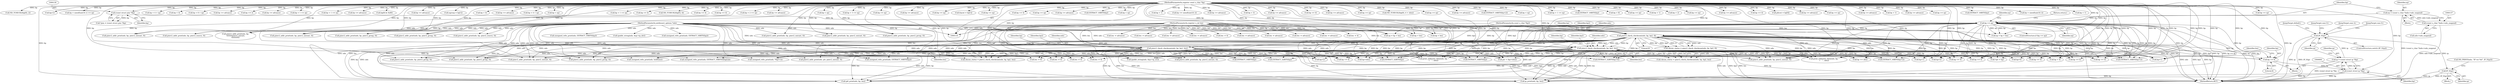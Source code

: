 digraph "1_tcpdump_5dc1860d8267b1e0cb78c9ffa2a40bea2fdb3ddc_4@pointer" {
"1000603" [label="(Call,IP_V(ip))"];
"1000597" [label="(Call,ip = (const struct ip *)bp)"];
"1000599" [label="(Call,(const struct ip *)bp)"];
"1000591" [label="(Call,bp += 8)"];
"1000121" [label="(MethodParameterIn,register const u_char *bp)"];
"1000221" [label="(Call,pimv2_check_checksum(ndo, bp, bp2, len))"];
"1000209" [label="(Call,pimv2_check_checksum(ndo, bp, bp2, 8))"];
"1000120" [label="(MethodParameterIn,netdissect_options *ndo)"];
"1000142" [label="(Call,bp >= ep)"];
"1000129" [label="(Call,(const struct pim *)bp)"];
"1000134" [label="(Call,ep = (const u_char *)ndo->ndo_snapend)"];
"1000136" [label="(Call,(const u_char *)ndo->ndo_snapend)"];
"1000123" [label="(MethodParameterIn,const u_char *bp2)"];
"1000122" [label="(MethodParameterIn,register u_int len)"];
"1000230" [label="(Call,pimv2_check_checksum(ndo, bp, bp2, len))"];
"1000644" [label="(Call,IP_V(ip))"];
"1000480" [label="(Call,bp+2)"];
"1000122" [label="(MethodParameterIn,register u_int len)"];
"1000124" [label="(Block,)"];
"1000131" [label="(Identifier,bp)"];
"1000597" [label="(Call,ip = (const struct ip *)bp)"];
"1001255" [label="(Call,bp >= ep)"];
"1001555" [label="(Call,ND_TCHECK2(bp[0], 2))"];
"1000357" [label="(Call,EXTRACT_16BITS(bp))"];
"1000362" [label="(Call,bp+2)"];
"1000209" [label="(Call,pimv2_check_checksum(ndo, bp, bp2, 8))"];
"1000234" [label="(Identifier,len)"];
"1000138" [label="(Call,ndo->ndo_snapend)"];
"1001004" [label="(Call,bp + sizeof(uint16_t) >= ep)"];
"1000825" [label="(Call,len -= 4)"];
"1001251" [label="(Call,len -= 4)"];
"1000642" [label="(Block,)"];
"1000649" [label="(Call,bp += 4)"];
"1000591" [label="(Call,bp += 8)"];
"1000874" [label="(Call,bp + 4 > ep)"];
"1000213" [label="(Literal,8)"];
"1000770" [label="(Call,len -= advance)"];
"1000211" [label="(Identifier,bp)"];
"1000598" [label="(Identifier,ip)"];
"1000775" [label="(Call,bp + 4)"];
"1001317" [label="(Call,bp + 8 > ep)"];
"1001078" [label="(Call,bp += advance)"];
"1000232" [label="(Identifier,bp)"];
"1001050" [label="(Call,bp += 2)"];
"1001506" [label="(Call,bp += advance)"];
"1001036" [label="(Call,bp + 1 >= ep)"];
"1000755" [label="(Call,pimv2_addr_print(ndo, bp, pimv2_unicast, 0))"];
"1000626" [label="(JumpTarget,case 4:)"];
"1001135" [label="(Call,bp + 1 >= ep)"];
"1001310" [label="(Call,bp += advance)"];
"1001324" [label="(Call,bp[0] & 0x80)"];
"1000613" [label="(Call,ipaddr_string(ndo, &ip->ip_src))"];
"1000143" [label="(Identifier,bp)"];
"1000333" [label="(Call,unsigned_relts_print(ndo, EXTRACT_16BITS(bp)))"];
"1000513" [label="(Call,bp+olen)"];
"1001298" [label="(Call,pimv2_addr_print(ndo, bp, pimv2_unicast, 0))"];
"1001442" [label="(Call,bp += advance)"];
"1000404" [label="(Call,EXTRACT_32BITS(bp))"];
"1000780" [label="(Call,ngroup = bp[1])"];
"1000935" [label="(Call,pimv2_addr_print(ndo, bp, pimv2_source, 0))"];
"1000875" [label="(Call,bp + 4)"];
"1000683" [label="(Call,len -= advance)"];
"1001113" [label="(Call,bp += advance)"];
"1000714" [label="(Call,len -= advance)"];
"1000774" [label="(Call,bp + 4 > ep)"];
"1000270" [label="(Call,bp < ep)"];
"1001066" [label="(Call,pimv2_addr_print(ndo, bp, pimv2_unicast, 0))"];
"1001407" [label="(Call,unsigned_relts_print(ndo, EXTRACT_16BITS(&bp[2])))"];
"1001430" [label="(Call,pimv2_addr_print(ndo, bp, pimv2_unicast, 0))"];
"1000975" [label="(Call,pimv2_addr_print(ndo, bp, pimv2_source, 0))"];
"1001382" [label="(Call,bp + 1 >= ep)"];
"1000594" [label="(Call,len -= 8)"];
"1001156" [label="(Call,bp += 4)"];
"1000571" [label="(Block,)"];
"1000120" [label="(MethodParameterIn,netdissect_options *ndo)"];
"1000274" [label="(Call,ND_TCHECK2(bp[0], 4))"];
"1001238" [label="(Call,bp += 4)"];
"1000822" [label="(Call,bp += 4)"];
"1001313" [label="(Call,len -= advance)"];
"1000136" [label="(Call,(const u_char *)ndo->ndo_snapend)"];
"1000633" [label="(Call,ip6_print(ndo, bp, len))"];
"1000595" [label="(Identifier,len)"];
"1001219" [label="(Call,bp + 2 >= ep)"];
"1001279" [label="(Call,bp += advance)"];
"1000632" [label="(JumpTarget,case 6:)"];
"1001183" [label="(Call,pimv2_addr_print(ndo, bp,\n \t\t\t\t\t\t\t\tpimv2_unicast,\n\t\t\t\t\t\t\t\t0))"];
"1000471" [label="(Call,unsigned_relts_print(ndo, *(bp+1)))"];
"1001267" [label="(Call,pimv2_addr_print(ndo, bp, pimv2_group, 0))"];
"1001586" [label="(MethodReturn,RET)"];
"1001453" [label="(Call,bp < ep)"];
"1000435" [label="(Call,EXTRACT_32BITS(bp))"];
"1001397" [label="(Call,bp + 3 >= ep)"];
"1000638" [label="(JumpTarget,default:)"];
"1001101" [label="(Call,pimv2_addr_print(ndo, bp, pimv2_group, 0))"];
"1000910" [label="(Call,len -= 4)"];
"1000990" [label="(Call,len -= advance)"];
"1001054" [label="(Call,bp >= ep)"];
"1001517" [label="(Call,pimv2_addr_print(ndo, bp, pimv2_group, 0))"];
"1000142" [label="(Call,bp >= ep)"];
"1000619" [label="(Call,ipaddr_string(ndo, &ip->ip_dst))"];
"1000225" [label="(Identifier,len)"];
"1000212" [label="(Identifier,bp2)"];
"1000127" [label="(Call,*pim = (const struct pim *)bp)"];
"1000950" [label="(Call,len -= advance)"];
"1001481" [label="(Call,bp += advance)"];
"1000335" [label="(Call,EXTRACT_16BITS(bp))"];
"1000603" [label="(Call,IP_V(ip))"];
"1000668" [label="(Call,pimv2_addr_print(ndo, bp, pimv2_group, 0))"];
"1000656" [label="(Call,bp >= ep)"];
"1001151" [label="(Call,frpcnt = bp[1])"];
"1001023" [label="(Call,bp >= ep)"];
"1000230" [label="(Call,pimv2_check_checksum(ndo, bp, bp2, len))"];
"1000152" [label="(Call,ep = bp + len)"];
"1000147" [label="(Call,ep > bp + len)"];
"1000313" [label="(Call,bp += 4)"];
"1001286" [label="(Call,bp >= ep)"];
"1000141" [label="(ControlStructure,if (bp >= ep))"];
"1000947" [label="(Call,bp += advance)"];
"1001216" [label="(Call,EXTRACT_16BITS(bp))"];
"1000148" [label="(Identifier,ep)"];
"1001214" [label="(Call,unsigned_relts_print(ndo, EXTRACT_16BITS(bp)))"];
"1001167" [label="(Call,bp < ep)"];
"1001540" [label="(Call,pimv2_addr_print(ndo, bp, pimv2_unicast, 0))"];
"1000592" [label="(Identifier,bp)"];
"1000223" [label="(Identifier,bp)"];
"1000511" [label="(Call,ptr < (bp+olen))"];
"1001037" [label="(Call,bp + 1)"];
"1000224" [label="(Identifier,bp2)"];
"1001018" [label="(Call,bp += sizeof(uint16_t))"];
"1000867" [label="(Call,bp += advance)"];
"1000587" [label="(Call,EXTRACT_32BITS(bp+4))"];
"1000566" [label="(Call,bp += olen)"];
"1001398" [label="(Call,bp + 3)"];
"1000491" [label="(Call,bp+2)"];
"1001529" [label="(Call,bp += advance)"];
"1001248" [label="(Call,bp += 4)"];
"1000507" [label="(Call,*ptr = bp)"];
"1000907" [label="(Call,bp += 4)"];
"1000819" [label="(Call,unsigned_relts_print(ndo, holdtime))"];
"1001195" [label="(Call,bp += advance)"];
"1000219" [label="(Call,cksum_status = pimv2_check_checksum(ndo, bp, bp2, len))"];
"1000575" [label="(Call,bp + 4)"];
"1000743" [label="(Call,bp >= ep)"];
"1000293" [label="(Call,ND_TCHECK2(bp[0], 4 + olen))"];
"1000839" [label="(Call,bp >= ep)"];
"1001360" [label="(Call,bp += 4)"];
"1000767" [label="(Call,bp += advance)"];
"1000361" [label="(Call,EXTRACT_16BITS(bp+2))"];
"1000145" [label="(Return,return;)"];
"1000233" [label="(Identifier,bp2)"];
"1000604" [label="(Identifier,ip)"];
"1000599" [label="(Call,(const struct ip *)bp)"];
"1001085" [label="(Call,bp < ep)"];
"1000728" [label="(Call,bp += 4)"];
"1000490" [label="(Call,EXTRACT_16BITS(bp+2))"];
"1001564" [label="(Call,unsigned_relts_print(ndo, EXTRACT_16BITS(bp)))"];
"1001199" [label="(Call,bp + 1 >= ep)"];
"1000644" [label="(Call,IP_V(ip))"];
"1001016" [label="(Call,EXTRACT_16BITS(bp))"];
"1000134" [label="(Call,ep = (const u_char *)ndo->ndo_snapend)"];
"1000221" [label="(Call,pimv2_check_checksum(ndo, bp, bp2, len))"];
"1001282" [label="(Call,len -= advance)"];
"1000870" [label="(Call,len -= advance)"];
"1001318" [label="(Call,bp + 8)"];
"1001418" [label="(Call,bp >= ep)"];
"1001200" [label="(Call,bp + 1)"];
"1001220" [label="(Call,bp + 2)"];
"1001117" [label="(Call,bp >= ep)"];
"1000207" [label="(Call,cksum_status = pimv2_check_checksum(ndo, bp, bp2, 8))"];
"1000855" [label="(Call,pimv2_addr_print(ndo, bp, pimv2_group, 0))"];
"1001494" [label="(Call,pimv2_addr_print(ndo, bp, pimv2_unicast, 0))"];
"1001552" [label="(Call,bp += advance)"];
"1000627" [label="(Call,ip_print(ndo, bp, len))"];
"1000462" [label="(Call,bp+1)"];
"1000523" [label="(Call,pimv2_addr_print(ndo, ptr, pimv2_unicast, 0))"];
"1000602" [label="(ControlStructure,switch (IP_V(ip)))"];
"1000699" [label="(Call,pimv2_addr_print(ndo, bp, pimv2_unicast, 0))"];
"1000231" [label="(Identifier,ndo)"];
"1001414" [label="(Call,bp += 4)"];
"1000228" [label="(Call,cksum_status = pimv2_check_checksum(ndo, bp, bp2, len))"];
"1000652" [label="(Call,len -= 4)"];
"1001376" [label="(Call,pfxcnt = bp[0])"];
"1000680" [label="(Call,bp += advance)"];
"1000687" [label="(Call,bp >= ep)"];
"1000144" [label="(Identifier,ep)"];
"1000561" [label="(Call,print_unknown_data(ndo, bp, \"\n\t    \", olen))"];
"1000588" [label="(Call,bp+4)"];
"1000711" [label="(Call,bp += advance)"];
"1001136" [label="(Call,bp + 1)"];
"1000129" [label="(Call,(const struct pim *)bp)"];
"1000987" [label="(Call,bp += advance)"];
"1001364" [label="(Call,bp >= ep)"];
"1000606" [label="(JumpTarget,case 0:)"];
"1000210" [label="(Identifier,ndo)"];
"1000222" [label="(Identifier,ndo)"];
"1001000" [label="(Call,bp += 4)"];
"1000479" [label="(Call,EXTRACT_16BITS(bp+2))"];
"1000731" [label="(Call,len -= 4)"];
"1000121" [label="(MethodParameterIn,register const u_char *bp)"];
"1000645" [label="(Identifier,ip)"];
"1001566" [label="(Call,EXTRACT_16BITS(bp))"];
"1000154" [label="(Call,bp + len)"];
"1001005" [label="(Call,bp + sizeof(uint16_t))"];
"1000549" [label="(Call,print_unknown_data(ndo, bp, \"\n\t    \", olen))"];
"1000639" [label="(Call,ND_PRINT((ndo, \"IP ver %d\", IP_V(ip))))"];
"1000149" [label="(Call,bp + len)"];
"1001383" [label="(Call,bp + 1)"];
"1000135" [label="(Identifier,ep)"];
"1000593" [label="(Literal,8)"];
"1000601" [label="(Identifier,bp)"];
"1000123" [label="(MethodParameterIn,const u_char *bp2)"];
"1001469" [label="(Call,pimv2_addr_print(ndo, bp, pimv2_group, 0))"];
"1000474" [label="(Call,bp+1)"];
"1000266" [label="(Call,bp += 4)"];
"1000603" -> "1000602"  [label="AST: "];
"1000603" -> "1000604"  [label="CFG: "];
"1000604" -> "1000603"  [label="AST: "];
"1000606" -> "1000603"  [label="CFG: "];
"1000626" -> "1000603"  [label="CFG: "];
"1000632" -> "1000603"  [label="CFG: "];
"1000638" -> "1000603"  [label="CFG: "];
"1000603" -> "1001586"  [label="DDG: ip"];
"1000603" -> "1001586"  [label="DDG: IP_V(ip)"];
"1000597" -> "1000603"  [label="DDG: ip"];
"1000603" -> "1000644"  [label="DDG: ip"];
"1000597" -> "1000571"  [label="AST: "];
"1000597" -> "1000599"  [label="CFG: "];
"1000598" -> "1000597"  [label="AST: "];
"1000599" -> "1000597"  [label="AST: "];
"1000604" -> "1000597"  [label="CFG: "];
"1000597" -> "1001586"  [label="DDG: (const struct ip *)bp"];
"1000599" -> "1000597"  [label="DDG: bp"];
"1000599" -> "1000601"  [label="CFG: "];
"1000600" -> "1000599"  [label="AST: "];
"1000601" -> "1000599"  [label="AST: "];
"1000599" -> "1001586"  [label="DDG: bp"];
"1000591" -> "1000599"  [label="DDG: bp"];
"1000121" -> "1000599"  [label="DDG: bp"];
"1000599" -> "1000627"  [label="DDG: bp"];
"1000599" -> "1000633"  [label="DDG: bp"];
"1000591" -> "1000571"  [label="AST: "];
"1000591" -> "1000593"  [label="CFG: "];
"1000592" -> "1000591"  [label="AST: "];
"1000593" -> "1000591"  [label="AST: "];
"1000595" -> "1000591"  [label="CFG: "];
"1000121" -> "1000591"  [label="DDG: bp"];
"1000221" -> "1000591"  [label="DDG: bp"];
"1000230" -> "1000591"  [label="DDG: bp"];
"1000209" -> "1000591"  [label="DDG: bp"];
"1000142" -> "1000591"  [label="DDG: bp"];
"1000121" -> "1000119"  [label="AST: "];
"1000121" -> "1001586"  [label="DDG: bp"];
"1000121" -> "1000129"  [label="DDG: bp"];
"1000121" -> "1000142"  [label="DDG: bp"];
"1000121" -> "1000147"  [label="DDG: bp"];
"1000121" -> "1000149"  [label="DDG: bp"];
"1000121" -> "1000152"  [label="DDG: bp"];
"1000121" -> "1000154"  [label="DDG: bp"];
"1000121" -> "1000209"  [label="DDG: bp"];
"1000121" -> "1000221"  [label="DDG: bp"];
"1000121" -> "1000230"  [label="DDG: bp"];
"1000121" -> "1000266"  [label="DDG: bp"];
"1000121" -> "1000270"  [label="DDG: bp"];
"1000121" -> "1000274"  [label="DDG: bp"];
"1000121" -> "1000293"  [label="DDG: bp"];
"1000121" -> "1000313"  [label="DDG: bp"];
"1000121" -> "1000335"  [label="DDG: bp"];
"1000121" -> "1000357"  [label="DDG: bp"];
"1000121" -> "1000361"  [label="DDG: bp"];
"1000121" -> "1000362"  [label="DDG: bp"];
"1000121" -> "1000404"  [label="DDG: bp"];
"1000121" -> "1000435"  [label="DDG: bp"];
"1000121" -> "1000462"  [label="DDG: bp"];
"1000121" -> "1000474"  [label="DDG: bp"];
"1000121" -> "1000479"  [label="DDG: bp"];
"1000121" -> "1000480"  [label="DDG: bp"];
"1000121" -> "1000490"  [label="DDG: bp"];
"1000121" -> "1000491"  [label="DDG: bp"];
"1000121" -> "1000507"  [label="DDG: bp"];
"1000121" -> "1000511"  [label="DDG: bp"];
"1000121" -> "1000513"  [label="DDG: bp"];
"1000121" -> "1000549"  [label="DDG: bp"];
"1000121" -> "1000561"  [label="DDG: bp"];
"1000121" -> "1000566"  [label="DDG: bp"];
"1000121" -> "1000575"  [label="DDG: bp"];
"1000121" -> "1000587"  [label="DDG: bp"];
"1000121" -> "1000588"  [label="DDG: bp"];
"1000121" -> "1000627"  [label="DDG: bp"];
"1000121" -> "1000633"  [label="DDG: bp"];
"1000121" -> "1000649"  [label="DDG: bp"];
"1000121" -> "1000656"  [label="DDG: bp"];
"1000121" -> "1000668"  [label="DDG: bp"];
"1000121" -> "1000680"  [label="DDG: bp"];
"1000121" -> "1000687"  [label="DDG: bp"];
"1000121" -> "1000699"  [label="DDG: bp"];
"1000121" -> "1000711"  [label="DDG: bp"];
"1000121" -> "1000728"  [label="DDG: bp"];
"1000121" -> "1000743"  [label="DDG: bp"];
"1000121" -> "1000755"  [label="DDG: bp"];
"1000121" -> "1000767"  [label="DDG: bp"];
"1000121" -> "1000774"  [label="DDG: bp"];
"1000121" -> "1000775"  [label="DDG: bp"];
"1000121" -> "1000780"  [label="DDG: bp"];
"1000121" -> "1000822"  [label="DDG: bp"];
"1000121" -> "1000839"  [label="DDG: bp"];
"1000121" -> "1000855"  [label="DDG: bp"];
"1000121" -> "1000867"  [label="DDG: bp"];
"1000121" -> "1000874"  [label="DDG: bp"];
"1000121" -> "1000875"  [label="DDG: bp"];
"1000121" -> "1000907"  [label="DDG: bp"];
"1000121" -> "1000935"  [label="DDG: bp"];
"1000121" -> "1000947"  [label="DDG: bp"];
"1000121" -> "1000975"  [label="DDG: bp"];
"1000121" -> "1000987"  [label="DDG: bp"];
"1000121" -> "1001000"  [label="DDG: bp"];
"1000121" -> "1001004"  [label="DDG: bp"];
"1000121" -> "1001005"  [label="DDG: bp"];
"1000121" -> "1001016"  [label="DDG: bp"];
"1000121" -> "1001018"  [label="DDG: bp"];
"1000121" -> "1001023"  [label="DDG: bp"];
"1000121" -> "1001036"  [label="DDG: bp"];
"1000121" -> "1001037"  [label="DDG: bp"];
"1000121" -> "1001050"  [label="DDG: bp"];
"1000121" -> "1001054"  [label="DDG: bp"];
"1000121" -> "1001066"  [label="DDG: bp"];
"1000121" -> "1001078"  [label="DDG: bp"];
"1000121" -> "1001085"  [label="DDG: bp"];
"1000121" -> "1001101"  [label="DDG: bp"];
"1000121" -> "1001113"  [label="DDG: bp"];
"1000121" -> "1001117"  [label="DDG: bp"];
"1000121" -> "1001135"  [label="DDG: bp"];
"1000121" -> "1001136"  [label="DDG: bp"];
"1000121" -> "1001151"  [label="DDG: bp"];
"1000121" -> "1001156"  [label="DDG: bp"];
"1000121" -> "1001167"  [label="DDG: bp"];
"1000121" -> "1001183"  [label="DDG: bp"];
"1000121" -> "1001195"  [label="DDG: bp"];
"1000121" -> "1001199"  [label="DDG: bp"];
"1000121" -> "1001200"  [label="DDG: bp"];
"1000121" -> "1001216"  [label="DDG: bp"];
"1000121" -> "1001219"  [label="DDG: bp"];
"1000121" -> "1001220"  [label="DDG: bp"];
"1000121" -> "1001238"  [label="DDG: bp"];
"1000121" -> "1001248"  [label="DDG: bp"];
"1000121" -> "1001255"  [label="DDG: bp"];
"1000121" -> "1001267"  [label="DDG: bp"];
"1000121" -> "1001279"  [label="DDG: bp"];
"1000121" -> "1001286"  [label="DDG: bp"];
"1000121" -> "1001298"  [label="DDG: bp"];
"1000121" -> "1001310"  [label="DDG: bp"];
"1000121" -> "1001317"  [label="DDG: bp"];
"1000121" -> "1001318"  [label="DDG: bp"];
"1000121" -> "1001324"  [label="DDG: bp"];
"1000121" -> "1001360"  [label="DDG: bp"];
"1000121" -> "1001364"  [label="DDG: bp"];
"1000121" -> "1001376"  [label="DDG: bp"];
"1000121" -> "1001382"  [label="DDG: bp"];
"1000121" -> "1001383"  [label="DDG: bp"];
"1000121" -> "1001397"  [label="DDG: bp"];
"1000121" -> "1001398"  [label="DDG: bp"];
"1000121" -> "1001414"  [label="DDG: bp"];
"1000121" -> "1001418"  [label="DDG: bp"];
"1000121" -> "1001430"  [label="DDG: bp"];
"1000121" -> "1001442"  [label="DDG: bp"];
"1000121" -> "1001453"  [label="DDG: bp"];
"1000121" -> "1001469"  [label="DDG: bp"];
"1000121" -> "1001481"  [label="DDG: bp"];
"1000121" -> "1001494"  [label="DDG: bp"];
"1000121" -> "1001506"  [label="DDG: bp"];
"1000121" -> "1001517"  [label="DDG: bp"];
"1000121" -> "1001529"  [label="DDG: bp"];
"1000121" -> "1001540"  [label="DDG: bp"];
"1000121" -> "1001552"  [label="DDG: bp"];
"1000121" -> "1001555"  [label="DDG: bp"];
"1000121" -> "1001566"  [label="DDG: bp"];
"1000221" -> "1000219"  [label="AST: "];
"1000221" -> "1000225"  [label="CFG: "];
"1000222" -> "1000221"  [label="AST: "];
"1000223" -> "1000221"  [label="AST: "];
"1000224" -> "1000221"  [label="AST: "];
"1000225" -> "1000221"  [label="AST: "];
"1000219" -> "1000221"  [label="CFG: "];
"1000221" -> "1001586"  [label="DDG: len"];
"1000221" -> "1001586"  [label="DDG: bp"];
"1000221" -> "1001586"  [label="DDG: ndo"];
"1000221" -> "1001586"  [label="DDG: bp2"];
"1000221" -> "1000219"  [label="DDG: ndo"];
"1000221" -> "1000219"  [label="DDG: bp"];
"1000221" -> "1000219"  [label="DDG: bp2"];
"1000221" -> "1000219"  [label="DDG: len"];
"1000209" -> "1000221"  [label="DDG: ndo"];
"1000209" -> "1000221"  [label="DDG: bp"];
"1000209" -> "1000221"  [label="DDG: bp2"];
"1000120" -> "1000221"  [label="DDG: ndo"];
"1000123" -> "1000221"  [label="DDG: bp2"];
"1000122" -> "1000221"  [label="DDG: len"];
"1000221" -> "1000266"  [label="DDG: bp"];
"1000221" -> "1000333"  [label="DDG: ndo"];
"1000221" -> "1000335"  [label="DDG: bp"];
"1000221" -> "1000357"  [label="DDG: bp"];
"1000221" -> "1000404"  [label="DDG: bp"];
"1000221" -> "1000435"  [label="DDG: bp"];
"1000221" -> "1000462"  [label="DDG: bp"];
"1000221" -> "1000471"  [label="DDG: ndo"];
"1000221" -> "1000474"  [label="DDG: bp"];
"1000221" -> "1000479"  [label="DDG: bp"];
"1000221" -> "1000480"  [label="DDG: bp"];
"1000221" -> "1000490"  [label="DDG: bp"];
"1000221" -> "1000491"  [label="DDG: bp"];
"1000221" -> "1000507"  [label="DDG: bp"];
"1000221" -> "1000511"  [label="DDG: bp"];
"1000221" -> "1000513"  [label="DDG: bp"];
"1000221" -> "1000523"  [label="DDG: ndo"];
"1000221" -> "1000549"  [label="DDG: ndo"];
"1000221" -> "1000549"  [label="DDG: bp"];
"1000221" -> "1000561"  [label="DDG: ndo"];
"1000221" -> "1000561"  [label="DDG: bp"];
"1000221" -> "1000566"  [label="DDG: bp"];
"1000221" -> "1000575"  [label="DDG: bp"];
"1000221" -> "1000587"  [label="DDG: bp"];
"1000221" -> "1000588"  [label="DDG: bp"];
"1000221" -> "1000594"  [label="DDG: len"];
"1000221" -> "1000613"  [label="DDG: ndo"];
"1000221" -> "1000627"  [label="DDG: ndo"];
"1000221" -> "1000627"  [label="DDG: bp"];
"1000221" -> "1000627"  [label="DDG: len"];
"1000221" -> "1000633"  [label="DDG: ndo"];
"1000221" -> "1000633"  [label="DDG: bp"];
"1000221" -> "1000633"  [label="DDG: len"];
"1000221" -> "1000649"  [label="DDG: bp"];
"1000221" -> "1000652"  [label="DDG: len"];
"1000221" -> "1000668"  [label="DDG: ndo"];
"1000221" -> "1000728"  [label="DDG: bp"];
"1000221" -> "1000731"  [label="DDG: len"];
"1000221" -> "1000755"  [label="DDG: ndo"];
"1000221" -> "1000819"  [label="DDG: ndo"];
"1000221" -> "1000855"  [label="DDG: ndo"];
"1000221" -> "1001000"  [label="DDG: bp"];
"1000221" -> "1001066"  [label="DDG: ndo"];
"1000221" -> "1001248"  [label="DDG: bp"];
"1000221" -> "1001251"  [label="DDG: len"];
"1000221" -> "1001267"  [label="DDG: ndo"];
"1000221" -> "1001360"  [label="DDG: bp"];
"1000221" -> "1001407"  [label="DDG: ndo"];
"1000221" -> "1001494"  [label="DDG: ndo"];
"1000221" -> "1001494"  [label="DDG: bp"];
"1000209" -> "1000207"  [label="AST: "];
"1000209" -> "1000213"  [label="CFG: "];
"1000210" -> "1000209"  [label="AST: "];
"1000211" -> "1000209"  [label="AST: "];
"1000212" -> "1000209"  [label="AST: "];
"1000213" -> "1000209"  [label="AST: "];
"1000207" -> "1000209"  [label="CFG: "];
"1000209" -> "1001586"  [label="DDG: ndo"];
"1000209" -> "1001586"  [label="DDG: bp2"];
"1000209" -> "1001586"  [label="DDG: bp"];
"1000209" -> "1000207"  [label="DDG: ndo"];
"1000209" -> "1000207"  [label="DDG: bp"];
"1000209" -> "1000207"  [label="DDG: bp2"];
"1000209" -> "1000207"  [label="DDG: 8"];
"1000120" -> "1000209"  [label="DDG: ndo"];
"1000142" -> "1000209"  [label="DDG: bp"];
"1000123" -> "1000209"  [label="DDG: bp2"];
"1000209" -> "1000266"  [label="DDG: bp"];
"1000209" -> "1000333"  [label="DDG: ndo"];
"1000209" -> "1000335"  [label="DDG: bp"];
"1000209" -> "1000357"  [label="DDG: bp"];
"1000209" -> "1000404"  [label="DDG: bp"];
"1000209" -> "1000435"  [label="DDG: bp"];
"1000209" -> "1000462"  [label="DDG: bp"];
"1000209" -> "1000471"  [label="DDG: ndo"];
"1000209" -> "1000474"  [label="DDG: bp"];
"1000209" -> "1000479"  [label="DDG: bp"];
"1000209" -> "1000480"  [label="DDG: bp"];
"1000209" -> "1000490"  [label="DDG: bp"];
"1000209" -> "1000491"  [label="DDG: bp"];
"1000209" -> "1000507"  [label="DDG: bp"];
"1000209" -> "1000511"  [label="DDG: bp"];
"1000209" -> "1000513"  [label="DDG: bp"];
"1000209" -> "1000523"  [label="DDG: ndo"];
"1000209" -> "1000549"  [label="DDG: ndo"];
"1000209" -> "1000549"  [label="DDG: bp"];
"1000209" -> "1000561"  [label="DDG: ndo"];
"1000209" -> "1000561"  [label="DDG: bp"];
"1000209" -> "1000566"  [label="DDG: bp"];
"1000209" -> "1000575"  [label="DDG: bp"];
"1000209" -> "1000587"  [label="DDG: bp"];
"1000209" -> "1000588"  [label="DDG: bp"];
"1000209" -> "1000613"  [label="DDG: ndo"];
"1000209" -> "1000627"  [label="DDG: ndo"];
"1000209" -> "1000627"  [label="DDG: bp"];
"1000209" -> "1000633"  [label="DDG: ndo"];
"1000209" -> "1000633"  [label="DDG: bp"];
"1000209" -> "1000649"  [label="DDG: bp"];
"1000209" -> "1000668"  [label="DDG: ndo"];
"1000209" -> "1000728"  [label="DDG: bp"];
"1000209" -> "1000755"  [label="DDG: ndo"];
"1000209" -> "1000819"  [label="DDG: ndo"];
"1000209" -> "1000855"  [label="DDG: ndo"];
"1000209" -> "1001000"  [label="DDG: bp"];
"1000209" -> "1001066"  [label="DDG: ndo"];
"1000209" -> "1001248"  [label="DDG: bp"];
"1000209" -> "1001267"  [label="DDG: ndo"];
"1000209" -> "1001360"  [label="DDG: bp"];
"1000209" -> "1001407"  [label="DDG: ndo"];
"1000209" -> "1001494"  [label="DDG: ndo"];
"1000209" -> "1001494"  [label="DDG: bp"];
"1000120" -> "1000119"  [label="AST: "];
"1000120" -> "1001586"  [label="DDG: ndo"];
"1000120" -> "1000230"  [label="DDG: ndo"];
"1000120" -> "1000333"  [label="DDG: ndo"];
"1000120" -> "1000471"  [label="DDG: ndo"];
"1000120" -> "1000523"  [label="DDG: ndo"];
"1000120" -> "1000549"  [label="DDG: ndo"];
"1000120" -> "1000561"  [label="DDG: ndo"];
"1000120" -> "1000613"  [label="DDG: ndo"];
"1000120" -> "1000619"  [label="DDG: ndo"];
"1000120" -> "1000627"  [label="DDG: ndo"];
"1000120" -> "1000633"  [label="DDG: ndo"];
"1000120" -> "1000668"  [label="DDG: ndo"];
"1000120" -> "1000699"  [label="DDG: ndo"];
"1000120" -> "1000755"  [label="DDG: ndo"];
"1000120" -> "1000819"  [label="DDG: ndo"];
"1000120" -> "1000855"  [label="DDG: ndo"];
"1000120" -> "1000935"  [label="DDG: ndo"];
"1000120" -> "1000975"  [label="DDG: ndo"];
"1000120" -> "1001066"  [label="DDG: ndo"];
"1000120" -> "1001101"  [label="DDG: ndo"];
"1000120" -> "1001183"  [label="DDG: ndo"];
"1000120" -> "1001214"  [label="DDG: ndo"];
"1000120" -> "1001267"  [label="DDG: ndo"];
"1000120" -> "1001298"  [label="DDG: ndo"];
"1000120" -> "1001407"  [label="DDG: ndo"];
"1000120" -> "1001430"  [label="DDG: ndo"];
"1000120" -> "1001469"  [label="DDG: ndo"];
"1000120" -> "1001494"  [label="DDG: ndo"];
"1000120" -> "1001517"  [label="DDG: ndo"];
"1000120" -> "1001540"  [label="DDG: ndo"];
"1000120" -> "1001564"  [label="DDG: ndo"];
"1000142" -> "1000141"  [label="AST: "];
"1000142" -> "1000144"  [label="CFG: "];
"1000143" -> "1000142"  [label="AST: "];
"1000144" -> "1000142"  [label="AST: "];
"1000145" -> "1000142"  [label="CFG: "];
"1000148" -> "1000142"  [label="CFG: "];
"1000142" -> "1001586"  [label="DDG: bp >= ep"];
"1000142" -> "1001586"  [label="DDG: ep"];
"1000142" -> "1001586"  [label="DDG: bp"];
"1000129" -> "1000142"  [label="DDG: bp"];
"1000134" -> "1000142"  [label="DDG: ep"];
"1000142" -> "1000147"  [label="DDG: ep"];
"1000142" -> "1000147"  [label="DDG: bp"];
"1000142" -> "1000149"  [label="DDG: bp"];
"1000142" -> "1000152"  [label="DDG: bp"];
"1000142" -> "1000154"  [label="DDG: bp"];
"1000142" -> "1000230"  [label="DDG: bp"];
"1000142" -> "1000266"  [label="DDG: bp"];
"1000142" -> "1000335"  [label="DDG: bp"];
"1000142" -> "1000357"  [label="DDG: bp"];
"1000142" -> "1000404"  [label="DDG: bp"];
"1000142" -> "1000435"  [label="DDG: bp"];
"1000142" -> "1000462"  [label="DDG: bp"];
"1000142" -> "1000474"  [label="DDG: bp"];
"1000142" -> "1000479"  [label="DDG: bp"];
"1000142" -> "1000480"  [label="DDG: bp"];
"1000142" -> "1000490"  [label="DDG: bp"];
"1000142" -> "1000491"  [label="DDG: bp"];
"1000142" -> "1000507"  [label="DDG: bp"];
"1000142" -> "1000511"  [label="DDG: bp"];
"1000142" -> "1000513"  [label="DDG: bp"];
"1000142" -> "1000549"  [label="DDG: bp"];
"1000142" -> "1000561"  [label="DDG: bp"];
"1000142" -> "1000566"  [label="DDG: bp"];
"1000142" -> "1000575"  [label="DDG: bp"];
"1000142" -> "1000587"  [label="DDG: bp"];
"1000142" -> "1000588"  [label="DDG: bp"];
"1000142" -> "1000627"  [label="DDG: bp"];
"1000142" -> "1000633"  [label="DDG: bp"];
"1000142" -> "1000649"  [label="DDG: bp"];
"1000142" -> "1000728"  [label="DDG: bp"];
"1000142" -> "1001000"  [label="DDG: bp"];
"1000142" -> "1001248"  [label="DDG: bp"];
"1000142" -> "1001360"  [label="DDG: bp"];
"1000142" -> "1001494"  [label="DDG: bp"];
"1000129" -> "1000127"  [label="AST: "];
"1000129" -> "1000131"  [label="CFG: "];
"1000130" -> "1000129"  [label="AST: "];
"1000131" -> "1000129"  [label="AST: "];
"1000127" -> "1000129"  [label="CFG: "];
"1000129" -> "1000127"  [label="DDG: bp"];
"1000134" -> "1000124"  [label="AST: "];
"1000134" -> "1000136"  [label="CFG: "];
"1000135" -> "1000134"  [label="AST: "];
"1000136" -> "1000134"  [label="AST: "];
"1000143" -> "1000134"  [label="CFG: "];
"1000134" -> "1001586"  [label="DDG: (const u_char *)ndo->ndo_snapend"];
"1000136" -> "1000134"  [label="DDG: ndo->ndo_snapend"];
"1000136" -> "1000138"  [label="CFG: "];
"1000137" -> "1000136"  [label="AST: "];
"1000138" -> "1000136"  [label="AST: "];
"1000136" -> "1001586"  [label="DDG: ndo->ndo_snapend"];
"1000123" -> "1000119"  [label="AST: "];
"1000123" -> "1001586"  [label="DDG: bp2"];
"1000123" -> "1000230"  [label="DDG: bp2"];
"1000122" -> "1000119"  [label="AST: "];
"1000122" -> "1001586"  [label="DDG: len"];
"1000122" -> "1000147"  [label="DDG: len"];
"1000122" -> "1000149"  [label="DDG: len"];
"1000122" -> "1000152"  [label="DDG: len"];
"1000122" -> "1000154"  [label="DDG: len"];
"1000122" -> "1000230"  [label="DDG: len"];
"1000122" -> "1000594"  [label="DDG: len"];
"1000122" -> "1000627"  [label="DDG: len"];
"1000122" -> "1000633"  [label="DDG: len"];
"1000122" -> "1000652"  [label="DDG: len"];
"1000122" -> "1000683"  [label="DDG: len"];
"1000122" -> "1000714"  [label="DDG: len"];
"1000122" -> "1000731"  [label="DDG: len"];
"1000122" -> "1000770"  [label="DDG: len"];
"1000122" -> "1000825"  [label="DDG: len"];
"1000122" -> "1000870"  [label="DDG: len"];
"1000122" -> "1000910"  [label="DDG: len"];
"1000122" -> "1000950"  [label="DDG: len"];
"1000122" -> "1000990"  [label="DDG: len"];
"1000122" -> "1001251"  [label="DDG: len"];
"1000122" -> "1001282"  [label="DDG: len"];
"1000122" -> "1001313"  [label="DDG: len"];
"1000230" -> "1000228"  [label="AST: "];
"1000230" -> "1000234"  [label="CFG: "];
"1000231" -> "1000230"  [label="AST: "];
"1000232" -> "1000230"  [label="AST: "];
"1000233" -> "1000230"  [label="AST: "];
"1000234" -> "1000230"  [label="AST: "];
"1000228" -> "1000230"  [label="CFG: "];
"1000230" -> "1001586"  [label="DDG: bp2"];
"1000230" -> "1001586"  [label="DDG: ndo"];
"1000230" -> "1001586"  [label="DDG: bp"];
"1000230" -> "1001586"  [label="DDG: len"];
"1000230" -> "1000228"  [label="DDG: ndo"];
"1000230" -> "1000228"  [label="DDG: bp"];
"1000230" -> "1000228"  [label="DDG: bp2"];
"1000230" -> "1000228"  [label="DDG: len"];
"1000230" -> "1000266"  [label="DDG: bp"];
"1000230" -> "1000333"  [label="DDG: ndo"];
"1000230" -> "1000335"  [label="DDG: bp"];
"1000230" -> "1000357"  [label="DDG: bp"];
"1000230" -> "1000404"  [label="DDG: bp"];
"1000230" -> "1000435"  [label="DDG: bp"];
"1000230" -> "1000462"  [label="DDG: bp"];
"1000230" -> "1000471"  [label="DDG: ndo"];
"1000230" -> "1000474"  [label="DDG: bp"];
"1000230" -> "1000479"  [label="DDG: bp"];
"1000230" -> "1000480"  [label="DDG: bp"];
"1000230" -> "1000490"  [label="DDG: bp"];
"1000230" -> "1000491"  [label="DDG: bp"];
"1000230" -> "1000507"  [label="DDG: bp"];
"1000230" -> "1000511"  [label="DDG: bp"];
"1000230" -> "1000513"  [label="DDG: bp"];
"1000230" -> "1000523"  [label="DDG: ndo"];
"1000230" -> "1000549"  [label="DDG: ndo"];
"1000230" -> "1000549"  [label="DDG: bp"];
"1000230" -> "1000561"  [label="DDG: ndo"];
"1000230" -> "1000561"  [label="DDG: bp"];
"1000230" -> "1000566"  [label="DDG: bp"];
"1000230" -> "1000575"  [label="DDG: bp"];
"1000230" -> "1000587"  [label="DDG: bp"];
"1000230" -> "1000588"  [label="DDG: bp"];
"1000230" -> "1000594"  [label="DDG: len"];
"1000230" -> "1000613"  [label="DDG: ndo"];
"1000230" -> "1000627"  [label="DDG: ndo"];
"1000230" -> "1000627"  [label="DDG: bp"];
"1000230" -> "1000627"  [label="DDG: len"];
"1000230" -> "1000633"  [label="DDG: ndo"];
"1000230" -> "1000633"  [label="DDG: bp"];
"1000230" -> "1000633"  [label="DDG: len"];
"1000230" -> "1000649"  [label="DDG: bp"];
"1000230" -> "1000652"  [label="DDG: len"];
"1000230" -> "1000668"  [label="DDG: ndo"];
"1000230" -> "1000728"  [label="DDG: bp"];
"1000230" -> "1000731"  [label="DDG: len"];
"1000230" -> "1000755"  [label="DDG: ndo"];
"1000230" -> "1000819"  [label="DDG: ndo"];
"1000230" -> "1000855"  [label="DDG: ndo"];
"1000230" -> "1001000"  [label="DDG: bp"];
"1000230" -> "1001066"  [label="DDG: ndo"];
"1000230" -> "1001248"  [label="DDG: bp"];
"1000230" -> "1001251"  [label="DDG: len"];
"1000230" -> "1001267"  [label="DDG: ndo"];
"1000230" -> "1001360"  [label="DDG: bp"];
"1000230" -> "1001407"  [label="DDG: ndo"];
"1000230" -> "1001494"  [label="DDG: ndo"];
"1000230" -> "1001494"  [label="DDG: bp"];
"1000644" -> "1000642"  [label="AST: "];
"1000644" -> "1000645"  [label="CFG: "];
"1000645" -> "1000644"  [label="AST: "];
"1000639" -> "1000644"  [label="CFG: "];
"1000644" -> "1001586"  [label="DDG: IP_V(ip)"];
"1000644" -> "1001586"  [label="DDG: ip"];
}
